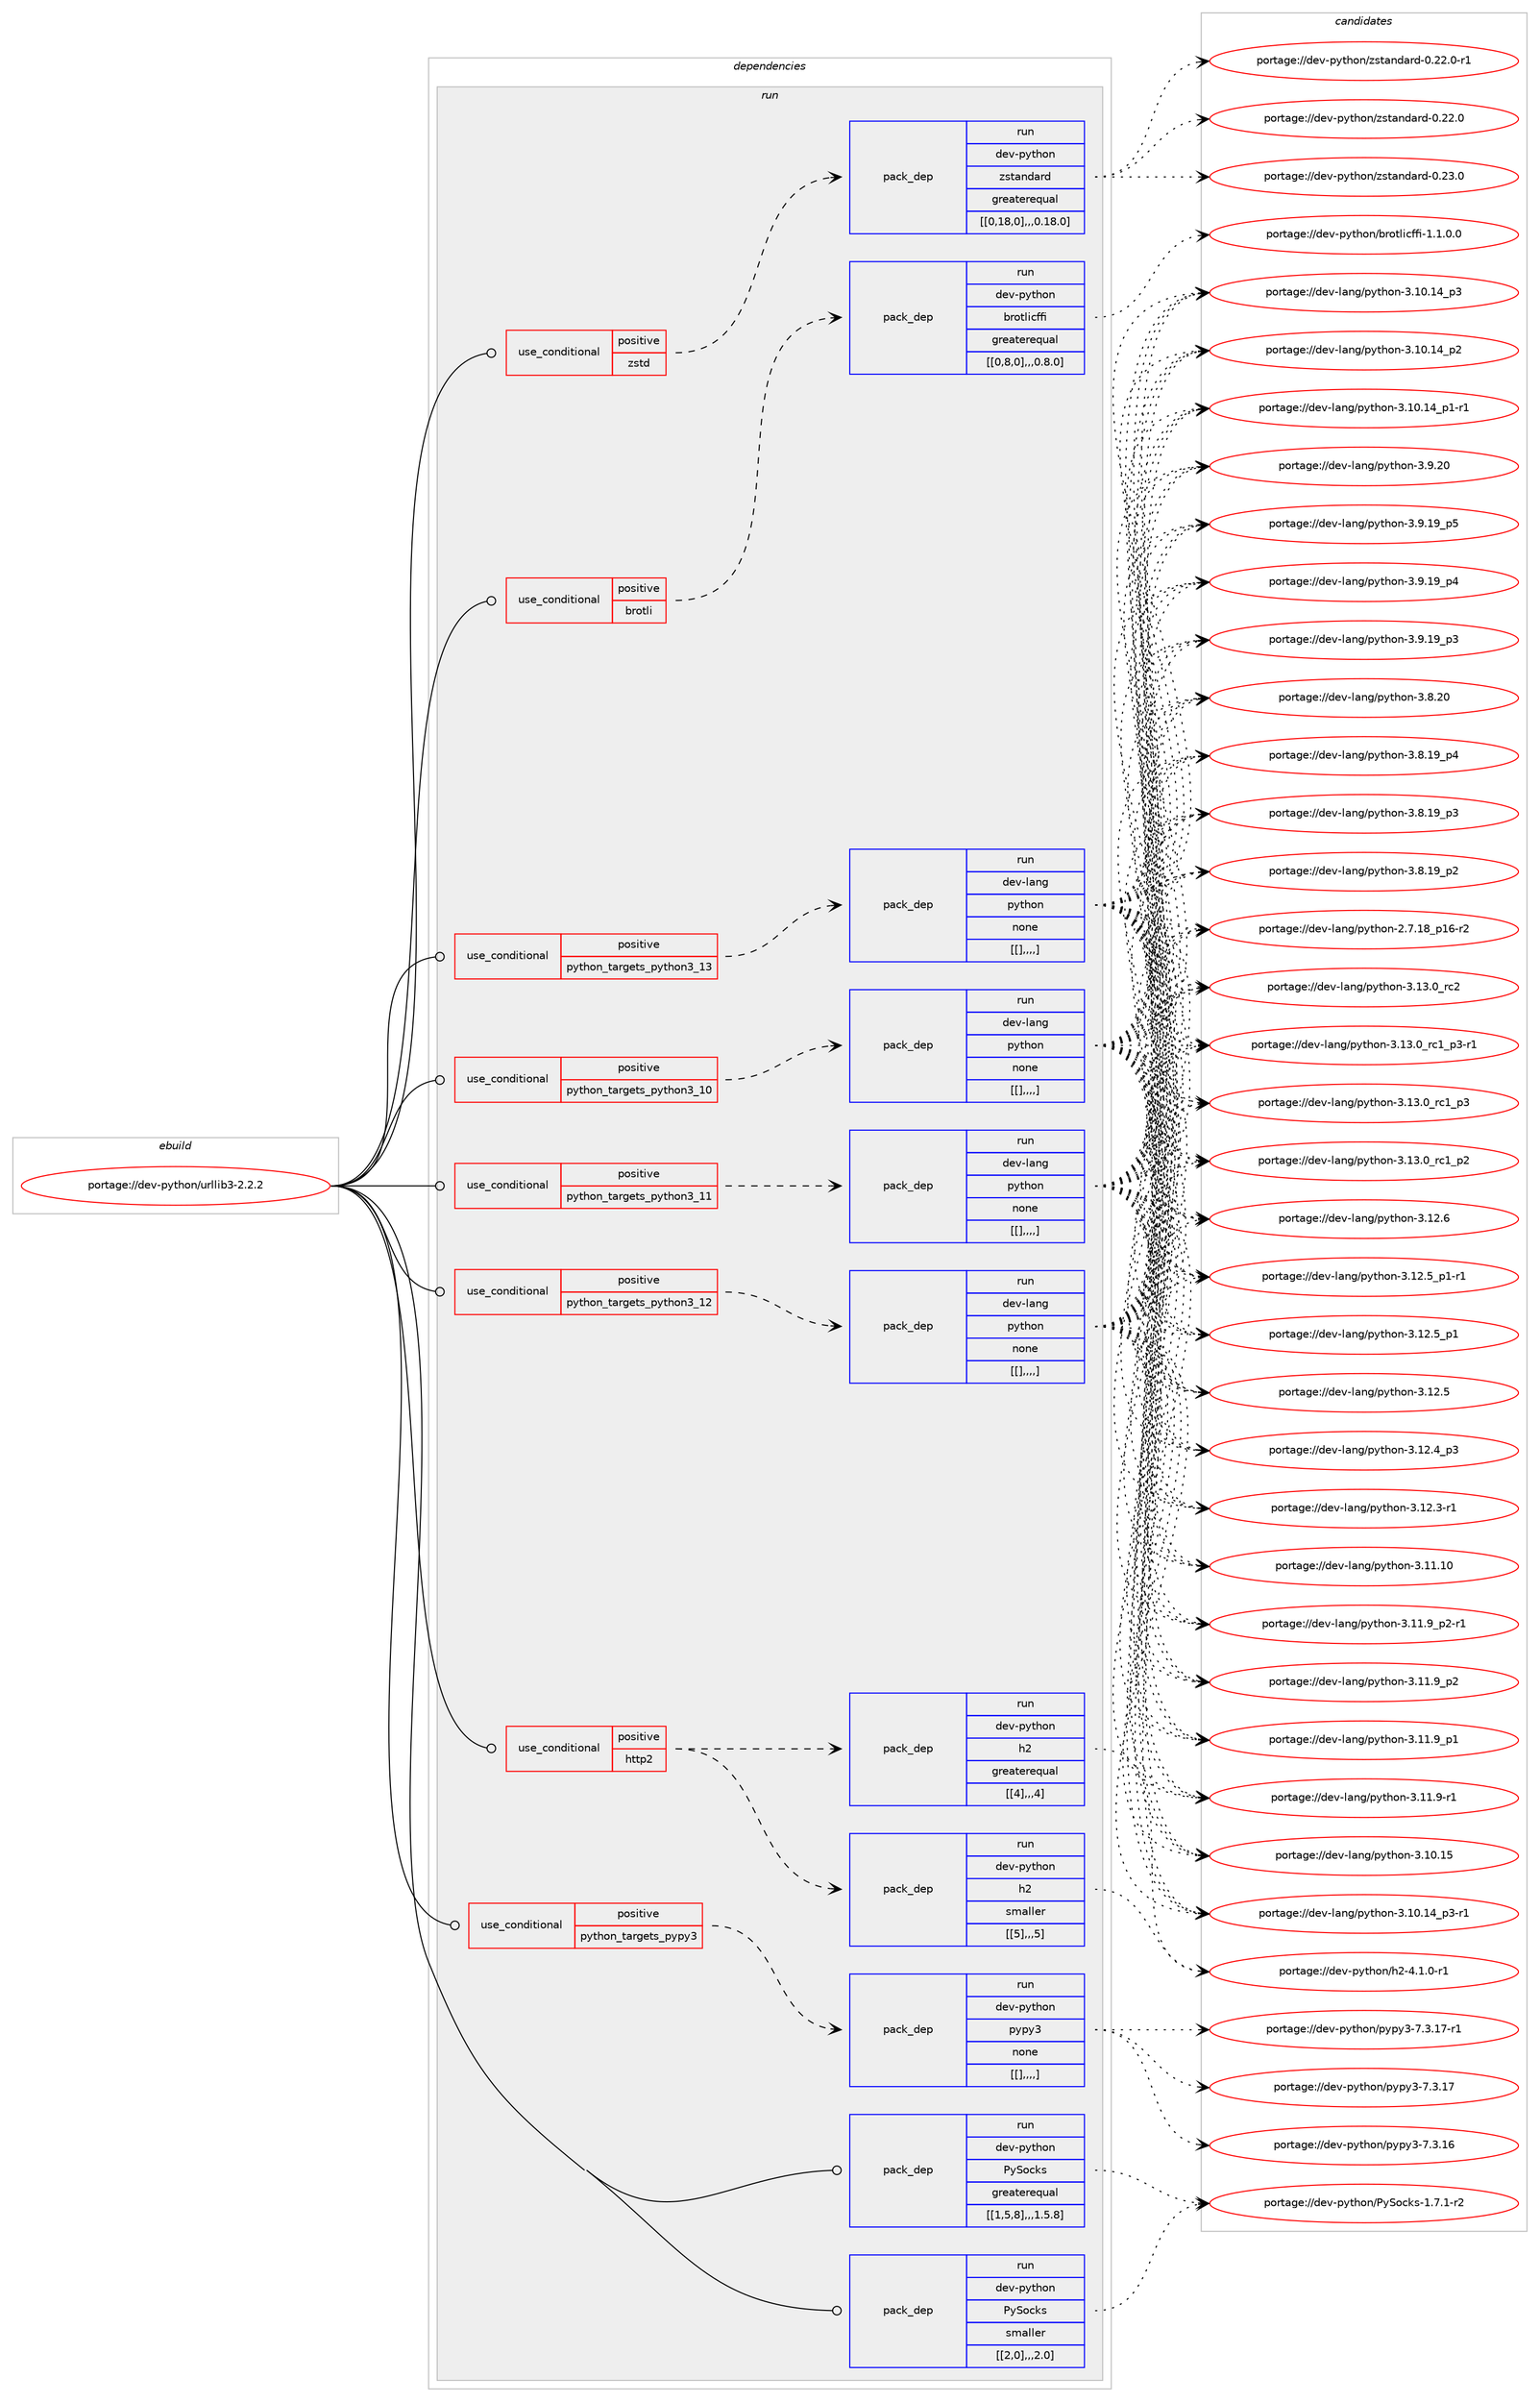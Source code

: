 digraph prolog {

# *************
# Graph options
# *************

newrank=true;
concentrate=true;
compound=true;
graph [rankdir=LR,fontname=Helvetica,fontsize=10,ranksep=1.5];#, ranksep=2.5, nodesep=0.2];
edge  [arrowhead=vee];
node  [fontname=Helvetica,fontsize=10];

# **********
# The ebuild
# **********

subgraph cluster_leftcol {
color=gray;
label=<<i>ebuild</i>>;
id [label="portage://dev-python/urllib3-2.2.2", color=red, width=4, href="../dev-python/urllib3-2.2.2.svg"];
}

# ****************
# The dependencies
# ****************

subgraph cluster_midcol {
color=gray;
label=<<i>dependencies</i>>;
subgraph cluster_compile {
fillcolor="#eeeeee";
style=filled;
label=<<i>compile</i>>;
}
subgraph cluster_compileandrun {
fillcolor="#eeeeee";
style=filled;
label=<<i>compile and run</i>>;
}
subgraph cluster_run {
fillcolor="#eeeeee";
style=filled;
label=<<i>run</i>>;
subgraph cond41994 {
dependency169059 [label=<<TABLE BORDER="0" CELLBORDER="1" CELLSPACING="0" CELLPADDING="4"><TR><TD ROWSPAN="3" CELLPADDING="10">use_conditional</TD></TR><TR><TD>positive</TD></TR><TR><TD>brotli</TD></TR></TABLE>>, shape=none, color=red];
subgraph pack125799 {
dependency169060 [label=<<TABLE BORDER="0" CELLBORDER="1" CELLSPACING="0" CELLPADDING="4" WIDTH="220"><TR><TD ROWSPAN="6" CELLPADDING="30">pack_dep</TD></TR><TR><TD WIDTH="110">run</TD></TR><TR><TD>dev-python</TD></TR><TR><TD>brotlicffi</TD></TR><TR><TD>greaterequal</TD></TR><TR><TD>[[0,8,0],,,0.8.0]</TD></TR></TABLE>>, shape=none, color=blue];
}
dependency169059:e -> dependency169060:w [weight=20,style="dashed",arrowhead="vee"];
}
id:e -> dependency169059:w [weight=20,style="solid",arrowhead="odot"];
subgraph cond41995 {
dependency169061 [label=<<TABLE BORDER="0" CELLBORDER="1" CELLSPACING="0" CELLPADDING="4"><TR><TD ROWSPAN="3" CELLPADDING="10">use_conditional</TD></TR><TR><TD>positive</TD></TR><TR><TD>http2</TD></TR></TABLE>>, shape=none, color=red];
subgraph pack125800 {
dependency169062 [label=<<TABLE BORDER="0" CELLBORDER="1" CELLSPACING="0" CELLPADDING="4" WIDTH="220"><TR><TD ROWSPAN="6" CELLPADDING="30">pack_dep</TD></TR><TR><TD WIDTH="110">run</TD></TR><TR><TD>dev-python</TD></TR><TR><TD>h2</TD></TR><TR><TD>smaller</TD></TR><TR><TD>[[5],,,5]</TD></TR></TABLE>>, shape=none, color=blue];
}
dependency169061:e -> dependency169062:w [weight=20,style="dashed",arrowhead="vee"];
subgraph pack125801 {
dependency169063 [label=<<TABLE BORDER="0" CELLBORDER="1" CELLSPACING="0" CELLPADDING="4" WIDTH="220"><TR><TD ROWSPAN="6" CELLPADDING="30">pack_dep</TD></TR><TR><TD WIDTH="110">run</TD></TR><TR><TD>dev-python</TD></TR><TR><TD>h2</TD></TR><TR><TD>greaterequal</TD></TR><TR><TD>[[4],,,4]</TD></TR></TABLE>>, shape=none, color=blue];
}
dependency169061:e -> dependency169063:w [weight=20,style="dashed",arrowhead="vee"];
}
id:e -> dependency169061:w [weight=20,style="solid",arrowhead="odot"];
subgraph cond41996 {
dependency169064 [label=<<TABLE BORDER="0" CELLBORDER="1" CELLSPACING="0" CELLPADDING="4"><TR><TD ROWSPAN="3" CELLPADDING="10">use_conditional</TD></TR><TR><TD>positive</TD></TR><TR><TD>python_targets_pypy3</TD></TR></TABLE>>, shape=none, color=red];
subgraph pack125802 {
dependency169065 [label=<<TABLE BORDER="0" CELLBORDER="1" CELLSPACING="0" CELLPADDING="4" WIDTH="220"><TR><TD ROWSPAN="6" CELLPADDING="30">pack_dep</TD></TR><TR><TD WIDTH="110">run</TD></TR><TR><TD>dev-python</TD></TR><TR><TD>pypy3</TD></TR><TR><TD>none</TD></TR><TR><TD>[[],,,,]</TD></TR></TABLE>>, shape=none, color=blue];
}
dependency169064:e -> dependency169065:w [weight=20,style="dashed",arrowhead="vee"];
}
id:e -> dependency169064:w [weight=20,style="solid",arrowhead="odot"];
subgraph cond41997 {
dependency169066 [label=<<TABLE BORDER="0" CELLBORDER="1" CELLSPACING="0" CELLPADDING="4"><TR><TD ROWSPAN="3" CELLPADDING="10">use_conditional</TD></TR><TR><TD>positive</TD></TR><TR><TD>python_targets_python3_10</TD></TR></TABLE>>, shape=none, color=red];
subgraph pack125803 {
dependency169067 [label=<<TABLE BORDER="0" CELLBORDER="1" CELLSPACING="0" CELLPADDING="4" WIDTH="220"><TR><TD ROWSPAN="6" CELLPADDING="30">pack_dep</TD></TR><TR><TD WIDTH="110">run</TD></TR><TR><TD>dev-lang</TD></TR><TR><TD>python</TD></TR><TR><TD>none</TD></TR><TR><TD>[[],,,,]</TD></TR></TABLE>>, shape=none, color=blue];
}
dependency169066:e -> dependency169067:w [weight=20,style="dashed",arrowhead="vee"];
}
id:e -> dependency169066:w [weight=20,style="solid",arrowhead="odot"];
subgraph cond41998 {
dependency169068 [label=<<TABLE BORDER="0" CELLBORDER="1" CELLSPACING="0" CELLPADDING="4"><TR><TD ROWSPAN="3" CELLPADDING="10">use_conditional</TD></TR><TR><TD>positive</TD></TR><TR><TD>python_targets_python3_11</TD></TR></TABLE>>, shape=none, color=red];
subgraph pack125804 {
dependency169069 [label=<<TABLE BORDER="0" CELLBORDER="1" CELLSPACING="0" CELLPADDING="4" WIDTH="220"><TR><TD ROWSPAN="6" CELLPADDING="30">pack_dep</TD></TR><TR><TD WIDTH="110">run</TD></TR><TR><TD>dev-lang</TD></TR><TR><TD>python</TD></TR><TR><TD>none</TD></TR><TR><TD>[[],,,,]</TD></TR></TABLE>>, shape=none, color=blue];
}
dependency169068:e -> dependency169069:w [weight=20,style="dashed",arrowhead="vee"];
}
id:e -> dependency169068:w [weight=20,style="solid",arrowhead="odot"];
subgraph cond41999 {
dependency169070 [label=<<TABLE BORDER="0" CELLBORDER="1" CELLSPACING="0" CELLPADDING="4"><TR><TD ROWSPAN="3" CELLPADDING="10">use_conditional</TD></TR><TR><TD>positive</TD></TR><TR><TD>python_targets_python3_12</TD></TR></TABLE>>, shape=none, color=red];
subgraph pack125805 {
dependency169071 [label=<<TABLE BORDER="0" CELLBORDER="1" CELLSPACING="0" CELLPADDING="4" WIDTH="220"><TR><TD ROWSPAN="6" CELLPADDING="30">pack_dep</TD></TR><TR><TD WIDTH="110">run</TD></TR><TR><TD>dev-lang</TD></TR><TR><TD>python</TD></TR><TR><TD>none</TD></TR><TR><TD>[[],,,,]</TD></TR></TABLE>>, shape=none, color=blue];
}
dependency169070:e -> dependency169071:w [weight=20,style="dashed",arrowhead="vee"];
}
id:e -> dependency169070:w [weight=20,style="solid",arrowhead="odot"];
subgraph cond42000 {
dependency169072 [label=<<TABLE BORDER="0" CELLBORDER="1" CELLSPACING="0" CELLPADDING="4"><TR><TD ROWSPAN="3" CELLPADDING="10">use_conditional</TD></TR><TR><TD>positive</TD></TR><TR><TD>python_targets_python3_13</TD></TR></TABLE>>, shape=none, color=red];
subgraph pack125806 {
dependency169073 [label=<<TABLE BORDER="0" CELLBORDER="1" CELLSPACING="0" CELLPADDING="4" WIDTH="220"><TR><TD ROWSPAN="6" CELLPADDING="30">pack_dep</TD></TR><TR><TD WIDTH="110">run</TD></TR><TR><TD>dev-lang</TD></TR><TR><TD>python</TD></TR><TR><TD>none</TD></TR><TR><TD>[[],,,,]</TD></TR></TABLE>>, shape=none, color=blue];
}
dependency169072:e -> dependency169073:w [weight=20,style="dashed",arrowhead="vee"];
}
id:e -> dependency169072:w [weight=20,style="solid",arrowhead="odot"];
subgraph cond42001 {
dependency169074 [label=<<TABLE BORDER="0" CELLBORDER="1" CELLSPACING="0" CELLPADDING="4"><TR><TD ROWSPAN="3" CELLPADDING="10">use_conditional</TD></TR><TR><TD>positive</TD></TR><TR><TD>zstd</TD></TR></TABLE>>, shape=none, color=red];
subgraph pack125807 {
dependency169075 [label=<<TABLE BORDER="0" CELLBORDER="1" CELLSPACING="0" CELLPADDING="4" WIDTH="220"><TR><TD ROWSPAN="6" CELLPADDING="30">pack_dep</TD></TR><TR><TD WIDTH="110">run</TD></TR><TR><TD>dev-python</TD></TR><TR><TD>zstandard</TD></TR><TR><TD>greaterequal</TD></TR><TR><TD>[[0,18,0],,,0.18.0]</TD></TR></TABLE>>, shape=none, color=blue];
}
dependency169074:e -> dependency169075:w [weight=20,style="dashed",arrowhead="vee"];
}
id:e -> dependency169074:w [weight=20,style="solid",arrowhead="odot"];
subgraph pack125808 {
dependency169076 [label=<<TABLE BORDER="0" CELLBORDER="1" CELLSPACING="0" CELLPADDING="4" WIDTH="220"><TR><TD ROWSPAN="6" CELLPADDING="30">pack_dep</TD></TR><TR><TD WIDTH="110">run</TD></TR><TR><TD>dev-python</TD></TR><TR><TD>PySocks</TD></TR><TR><TD>greaterequal</TD></TR><TR><TD>[[1,5,8],,,1.5.8]</TD></TR></TABLE>>, shape=none, color=blue];
}
id:e -> dependency169076:w [weight=20,style="solid",arrowhead="odot"];
subgraph pack125809 {
dependency169077 [label=<<TABLE BORDER="0" CELLBORDER="1" CELLSPACING="0" CELLPADDING="4" WIDTH="220"><TR><TD ROWSPAN="6" CELLPADDING="30">pack_dep</TD></TR><TR><TD WIDTH="110">run</TD></TR><TR><TD>dev-python</TD></TR><TR><TD>PySocks</TD></TR><TR><TD>smaller</TD></TR><TR><TD>[[2,0],,,2.0]</TD></TR></TABLE>>, shape=none, color=blue];
}
id:e -> dependency169077:w [weight=20,style="solid",arrowhead="odot"];
}
}

# **************
# The candidates
# **************

subgraph cluster_choices {
rank=same;
color=gray;
label=<<i>candidates</i>>;

subgraph choice125799 {
color=black;
nodesep=1;
choice100101118451121211161041111104798114111116108105991021021054549464946484648 [label="portage://dev-python/brotlicffi-1.1.0.0", color=red, width=4,href="../dev-python/brotlicffi-1.1.0.0.svg"];
dependency169060:e -> choice100101118451121211161041111104798114111116108105991021021054549464946484648:w [style=dotted,weight="100"];
}
subgraph choice125800 {
color=black;
nodesep=1;
choice1001011184511212111610411111047104504552464946484511449 [label="portage://dev-python/h2-4.1.0-r1", color=red, width=4,href="../dev-python/h2-4.1.0-r1.svg"];
dependency169062:e -> choice1001011184511212111610411111047104504552464946484511449:w [style=dotted,weight="100"];
}
subgraph choice125801 {
color=black;
nodesep=1;
choice1001011184511212111610411111047104504552464946484511449 [label="portage://dev-python/h2-4.1.0-r1", color=red, width=4,href="../dev-python/h2-4.1.0-r1.svg"];
dependency169063:e -> choice1001011184511212111610411111047104504552464946484511449:w [style=dotted,weight="100"];
}
subgraph choice125802 {
color=black;
nodesep=1;
choice100101118451121211161041111104711212111212151455546514649554511449 [label="portage://dev-python/pypy3-7.3.17-r1", color=red, width=4,href="../dev-python/pypy3-7.3.17-r1.svg"];
choice10010111845112121116104111110471121211121215145554651464955 [label="portage://dev-python/pypy3-7.3.17", color=red, width=4,href="../dev-python/pypy3-7.3.17.svg"];
choice10010111845112121116104111110471121211121215145554651464954 [label="portage://dev-python/pypy3-7.3.16", color=red, width=4,href="../dev-python/pypy3-7.3.16.svg"];
dependency169065:e -> choice100101118451121211161041111104711212111212151455546514649554511449:w [style=dotted,weight="100"];
dependency169065:e -> choice10010111845112121116104111110471121211121215145554651464955:w [style=dotted,weight="100"];
dependency169065:e -> choice10010111845112121116104111110471121211121215145554651464954:w [style=dotted,weight="100"];
}
subgraph choice125803 {
color=black;
nodesep=1;
choice10010111845108971101034711212111610411111045514649514648951149950 [label="portage://dev-lang/python-3.13.0_rc2", color=red, width=4,href="../dev-lang/python-3.13.0_rc2.svg"];
choice1001011184510897110103471121211161041111104551464951464895114994995112514511449 [label="portage://dev-lang/python-3.13.0_rc1_p3-r1", color=red, width=4,href="../dev-lang/python-3.13.0_rc1_p3-r1.svg"];
choice100101118451089711010347112121116104111110455146495146489511499499511251 [label="portage://dev-lang/python-3.13.0_rc1_p3", color=red, width=4,href="../dev-lang/python-3.13.0_rc1_p3.svg"];
choice100101118451089711010347112121116104111110455146495146489511499499511250 [label="portage://dev-lang/python-3.13.0_rc1_p2", color=red, width=4,href="../dev-lang/python-3.13.0_rc1_p2.svg"];
choice10010111845108971101034711212111610411111045514649504654 [label="portage://dev-lang/python-3.12.6", color=red, width=4,href="../dev-lang/python-3.12.6.svg"];
choice1001011184510897110103471121211161041111104551464950465395112494511449 [label="portage://dev-lang/python-3.12.5_p1-r1", color=red, width=4,href="../dev-lang/python-3.12.5_p1-r1.svg"];
choice100101118451089711010347112121116104111110455146495046539511249 [label="portage://dev-lang/python-3.12.5_p1", color=red, width=4,href="../dev-lang/python-3.12.5_p1.svg"];
choice10010111845108971101034711212111610411111045514649504653 [label="portage://dev-lang/python-3.12.5", color=red, width=4,href="../dev-lang/python-3.12.5.svg"];
choice100101118451089711010347112121116104111110455146495046529511251 [label="portage://dev-lang/python-3.12.4_p3", color=red, width=4,href="../dev-lang/python-3.12.4_p3.svg"];
choice100101118451089711010347112121116104111110455146495046514511449 [label="portage://dev-lang/python-3.12.3-r1", color=red, width=4,href="../dev-lang/python-3.12.3-r1.svg"];
choice1001011184510897110103471121211161041111104551464949464948 [label="portage://dev-lang/python-3.11.10", color=red, width=4,href="../dev-lang/python-3.11.10.svg"];
choice1001011184510897110103471121211161041111104551464949465795112504511449 [label="portage://dev-lang/python-3.11.9_p2-r1", color=red, width=4,href="../dev-lang/python-3.11.9_p2-r1.svg"];
choice100101118451089711010347112121116104111110455146494946579511250 [label="portage://dev-lang/python-3.11.9_p2", color=red, width=4,href="../dev-lang/python-3.11.9_p2.svg"];
choice100101118451089711010347112121116104111110455146494946579511249 [label="portage://dev-lang/python-3.11.9_p1", color=red, width=4,href="../dev-lang/python-3.11.9_p1.svg"];
choice100101118451089711010347112121116104111110455146494946574511449 [label="portage://dev-lang/python-3.11.9-r1", color=red, width=4,href="../dev-lang/python-3.11.9-r1.svg"];
choice1001011184510897110103471121211161041111104551464948464953 [label="portage://dev-lang/python-3.10.15", color=red, width=4,href="../dev-lang/python-3.10.15.svg"];
choice100101118451089711010347112121116104111110455146494846495295112514511449 [label="portage://dev-lang/python-3.10.14_p3-r1", color=red, width=4,href="../dev-lang/python-3.10.14_p3-r1.svg"];
choice10010111845108971101034711212111610411111045514649484649529511251 [label="portage://dev-lang/python-3.10.14_p3", color=red, width=4,href="../dev-lang/python-3.10.14_p3.svg"];
choice10010111845108971101034711212111610411111045514649484649529511250 [label="portage://dev-lang/python-3.10.14_p2", color=red, width=4,href="../dev-lang/python-3.10.14_p2.svg"];
choice100101118451089711010347112121116104111110455146494846495295112494511449 [label="portage://dev-lang/python-3.10.14_p1-r1", color=red, width=4,href="../dev-lang/python-3.10.14_p1-r1.svg"];
choice10010111845108971101034711212111610411111045514657465048 [label="portage://dev-lang/python-3.9.20", color=red, width=4,href="../dev-lang/python-3.9.20.svg"];
choice100101118451089711010347112121116104111110455146574649579511253 [label="portage://dev-lang/python-3.9.19_p5", color=red, width=4,href="../dev-lang/python-3.9.19_p5.svg"];
choice100101118451089711010347112121116104111110455146574649579511252 [label="portage://dev-lang/python-3.9.19_p4", color=red, width=4,href="../dev-lang/python-3.9.19_p4.svg"];
choice100101118451089711010347112121116104111110455146574649579511251 [label="portage://dev-lang/python-3.9.19_p3", color=red, width=4,href="../dev-lang/python-3.9.19_p3.svg"];
choice10010111845108971101034711212111610411111045514656465048 [label="portage://dev-lang/python-3.8.20", color=red, width=4,href="../dev-lang/python-3.8.20.svg"];
choice100101118451089711010347112121116104111110455146564649579511252 [label="portage://dev-lang/python-3.8.19_p4", color=red, width=4,href="../dev-lang/python-3.8.19_p4.svg"];
choice100101118451089711010347112121116104111110455146564649579511251 [label="portage://dev-lang/python-3.8.19_p3", color=red, width=4,href="../dev-lang/python-3.8.19_p3.svg"];
choice100101118451089711010347112121116104111110455146564649579511250 [label="portage://dev-lang/python-3.8.19_p2", color=red, width=4,href="../dev-lang/python-3.8.19_p2.svg"];
choice100101118451089711010347112121116104111110455046554649569511249544511450 [label="portage://dev-lang/python-2.7.18_p16-r2", color=red, width=4,href="../dev-lang/python-2.7.18_p16-r2.svg"];
dependency169067:e -> choice10010111845108971101034711212111610411111045514649514648951149950:w [style=dotted,weight="100"];
dependency169067:e -> choice1001011184510897110103471121211161041111104551464951464895114994995112514511449:w [style=dotted,weight="100"];
dependency169067:e -> choice100101118451089711010347112121116104111110455146495146489511499499511251:w [style=dotted,weight="100"];
dependency169067:e -> choice100101118451089711010347112121116104111110455146495146489511499499511250:w [style=dotted,weight="100"];
dependency169067:e -> choice10010111845108971101034711212111610411111045514649504654:w [style=dotted,weight="100"];
dependency169067:e -> choice1001011184510897110103471121211161041111104551464950465395112494511449:w [style=dotted,weight="100"];
dependency169067:e -> choice100101118451089711010347112121116104111110455146495046539511249:w [style=dotted,weight="100"];
dependency169067:e -> choice10010111845108971101034711212111610411111045514649504653:w [style=dotted,weight="100"];
dependency169067:e -> choice100101118451089711010347112121116104111110455146495046529511251:w [style=dotted,weight="100"];
dependency169067:e -> choice100101118451089711010347112121116104111110455146495046514511449:w [style=dotted,weight="100"];
dependency169067:e -> choice1001011184510897110103471121211161041111104551464949464948:w [style=dotted,weight="100"];
dependency169067:e -> choice1001011184510897110103471121211161041111104551464949465795112504511449:w [style=dotted,weight="100"];
dependency169067:e -> choice100101118451089711010347112121116104111110455146494946579511250:w [style=dotted,weight="100"];
dependency169067:e -> choice100101118451089711010347112121116104111110455146494946579511249:w [style=dotted,weight="100"];
dependency169067:e -> choice100101118451089711010347112121116104111110455146494946574511449:w [style=dotted,weight="100"];
dependency169067:e -> choice1001011184510897110103471121211161041111104551464948464953:w [style=dotted,weight="100"];
dependency169067:e -> choice100101118451089711010347112121116104111110455146494846495295112514511449:w [style=dotted,weight="100"];
dependency169067:e -> choice10010111845108971101034711212111610411111045514649484649529511251:w [style=dotted,weight="100"];
dependency169067:e -> choice10010111845108971101034711212111610411111045514649484649529511250:w [style=dotted,weight="100"];
dependency169067:e -> choice100101118451089711010347112121116104111110455146494846495295112494511449:w [style=dotted,weight="100"];
dependency169067:e -> choice10010111845108971101034711212111610411111045514657465048:w [style=dotted,weight="100"];
dependency169067:e -> choice100101118451089711010347112121116104111110455146574649579511253:w [style=dotted,weight="100"];
dependency169067:e -> choice100101118451089711010347112121116104111110455146574649579511252:w [style=dotted,weight="100"];
dependency169067:e -> choice100101118451089711010347112121116104111110455146574649579511251:w [style=dotted,weight="100"];
dependency169067:e -> choice10010111845108971101034711212111610411111045514656465048:w [style=dotted,weight="100"];
dependency169067:e -> choice100101118451089711010347112121116104111110455146564649579511252:w [style=dotted,weight="100"];
dependency169067:e -> choice100101118451089711010347112121116104111110455146564649579511251:w [style=dotted,weight="100"];
dependency169067:e -> choice100101118451089711010347112121116104111110455146564649579511250:w [style=dotted,weight="100"];
dependency169067:e -> choice100101118451089711010347112121116104111110455046554649569511249544511450:w [style=dotted,weight="100"];
}
subgraph choice125804 {
color=black;
nodesep=1;
choice10010111845108971101034711212111610411111045514649514648951149950 [label="portage://dev-lang/python-3.13.0_rc2", color=red, width=4,href="../dev-lang/python-3.13.0_rc2.svg"];
choice1001011184510897110103471121211161041111104551464951464895114994995112514511449 [label="portage://dev-lang/python-3.13.0_rc1_p3-r1", color=red, width=4,href="../dev-lang/python-3.13.0_rc1_p3-r1.svg"];
choice100101118451089711010347112121116104111110455146495146489511499499511251 [label="portage://dev-lang/python-3.13.0_rc1_p3", color=red, width=4,href="../dev-lang/python-3.13.0_rc1_p3.svg"];
choice100101118451089711010347112121116104111110455146495146489511499499511250 [label="portage://dev-lang/python-3.13.0_rc1_p2", color=red, width=4,href="../dev-lang/python-3.13.0_rc1_p2.svg"];
choice10010111845108971101034711212111610411111045514649504654 [label="portage://dev-lang/python-3.12.6", color=red, width=4,href="../dev-lang/python-3.12.6.svg"];
choice1001011184510897110103471121211161041111104551464950465395112494511449 [label="portage://dev-lang/python-3.12.5_p1-r1", color=red, width=4,href="../dev-lang/python-3.12.5_p1-r1.svg"];
choice100101118451089711010347112121116104111110455146495046539511249 [label="portage://dev-lang/python-3.12.5_p1", color=red, width=4,href="../dev-lang/python-3.12.5_p1.svg"];
choice10010111845108971101034711212111610411111045514649504653 [label="portage://dev-lang/python-3.12.5", color=red, width=4,href="../dev-lang/python-3.12.5.svg"];
choice100101118451089711010347112121116104111110455146495046529511251 [label="portage://dev-lang/python-3.12.4_p3", color=red, width=4,href="../dev-lang/python-3.12.4_p3.svg"];
choice100101118451089711010347112121116104111110455146495046514511449 [label="portage://dev-lang/python-3.12.3-r1", color=red, width=4,href="../dev-lang/python-3.12.3-r1.svg"];
choice1001011184510897110103471121211161041111104551464949464948 [label="portage://dev-lang/python-3.11.10", color=red, width=4,href="../dev-lang/python-3.11.10.svg"];
choice1001011184510897110103471121211161041111104551464949465795112504511449 [label="portage://dev-lang/python-3.11.9_p2-r1", color=red, width=4,href="../dev-lang/python-3.11.9_p2-r1.svg"];
choice100101118451089711010347112121116104111110455146494946579511250 [label="portage://dev-lang/python-3.11.9_p2", color=red, width=4,href="../dev-lang/python-3.11.9_p2.svg"];
choice100101118451089711010347112121116104111110455146494946579511249 [label="portage://dev-lang/python-3.11.9_p1", color=red, width=4,href="../dev-lang/python-3.11.9_p1.svg"];
choice100101118451089711010347112121116104111110455146494946574511449 [label="portage://dev-lang/python-3.11.9-r1", color=red, width=4,href="../dev-lang/python-3.11.9-r1.svg"];
choice1001011184510897110103471121211161041111104551464948464953 [label="portage://dev-lang/python-3.10.15", color=red, width=4,href="../dev-lang/python-3.10.15.svg"];
choice100101118451089711010347112121116104111110455146494846495295112514511449 [label="portage://dev-lang/python-3.10.14_p3-r1", color=red, width=4,href="../dev-lang/python-3.10.14_p3-r1.svg"];
choice10010111845108971101034711212111610411111045514649484649529511251 [label="portage://dev-lang/python-3.10.14_p3", color=red, width=4,href="../dev-lang/python-3.10.14_p3.svg"];
choice10010111845108971101034711212111610411111045514649484649529511250 [label="portage://dev-lang/python-3.10.14_p2", color=red, width=4,href="../dev-lang/python-3.10.14_p2.svg"];
choice100101118451089711010347112121116104111110455146494846495295112494511449 [label="portage://dev-lang/python-3.10.14_p1-r1", color=red, width=4,href="../dev-lang/python-3.10.14_p1-r1.svg"];
choice10010111845108971101034711212111610411111045514657465048 [label="portage://dev-lang/python-3.9.20", color=red, width=4,href="../dev-lang/python-3.9.20.svg"];
choice100101118451089711010347112121116104111110455146574649579511253 [label="portage://dev-lang/python-3.9.19_p5", color=red, width=4,href="../dev-lang/python-3.9.19_p5.svg"];
choice100101118451089711010347112121116104111110455146574649579511252 [label="portage://dev-lang/python-3.9.19_p4", color=red, width=4,href="../dev-lang/python-3.9.19_p4.svg"];
choice100101118451089711010347112121116104111110455146574649579511251 [label="portage://dev-lang/python-3.9.19_p3", color=red, width=4,href="../dev-lang/python-3.9.19_p3.svg"];
choice10010111845108971101034711212111610411111045514656465048 [label="portage://dev-lang/python-3.8.20", color=red, width=4,href="../dev-lang/python-3.8.20.svg"];
choice100101118451089711010347112121116104111110455146564649579511252 [label="portage://dev-lang/python-3.8.19_p4", color=red, width=4,href="../dev-lang/python-3.8.19_p4.svg"];
choice100101118451089711010347112121116104111110455146564649579511251 [label="portage://dev-lang/python-3.8.19_p3", color=red, width=4,href="../dev-lang/python-3.8.19_p3.svg"];
choice100101118451089711010347112121116104111110455146564649579511250 [label="portage://dev-lang/python-3.8.19_p2", color=red, width=4,href="../dev-lang/python-3.8.19_p2.svg"];
choice100101118451089711010347112121116104111110455046554649569511249544511450 [label="portage://dev-lang/python-2.7.18_p16-r2", color=red, width=4,href="../dev-lang/python-2.7.18_p16-r2.svg"];
dependency169069:e -> choice10010111845108971101034711212111610411111045514649514648951149950:w [style=dotted,weight="100"];
dependency169069:e -> choice1001011184510897110103471121211161041111104551464951464895114994995112514511449:w [style=dotted,weight="100"];
dependency169069:e -> choice100101118451089711010347112121116104111110455146495146489511499499511251:w [style=dotted,weight="100"];
dependency169069:e -> choice100101118451089711010347112121116104111110455146495146489511499499511250:w [style=dotted,weight="100"];
dependency169069:e -> choice10010111845108971101034711212111610411111045514649504654:w [style=dotted,weight="100"];
dependency169069:e -> choice1001011184510897110103471121211161041111104551464950465395112494511449:w [style=dotted,weight="100"];
dependency169069:e -> choice100101118451089711010347112121116104111110455146495046539511249:w [style=dotted,weight="100"];
dependency169069:e -> choice10010111845108971101034711212111610411111045514649504653:w [style=dotted,weight="100"];
dependency169069:e -> choice100101118451089711010347112121116104111110455146495046529511251:w [style=dotted,weight="100"];
dependency169069:e -> choice100101118451089711010347112121116104111110455146495046514511449:w [style=dotted,weight="100"];
dependency169069:e -> choice1001011184510897110103471121211161041111104551464949464948:w [style=dotted,weight="100"];
dependency169069:e -> choice1001011184510897110103471121211161041111104551464949465795112504511449:w [style=dotted,weight="100"];
dependency169069:e -> choice100101118451089711010347112121116104111110455146494946579511250:w [style=dotted,weight="100"];
dependency169069:e -> choice100101118451089711010347112121116104111110455146494946579511249:w [style=dotted,weight="100"];
dependency169069:e -> choice100101118451089711010347112121116104111110455146494946574511449:w [style=dotted,weight="100"];
dependency169069:e -> choice1001011184510897110103471121211161041111104551464948464953:w [style=dotted,weight="100"];
dependency169069:e -> choice100101118451089711010347112121116104111110455146494846495295112514511449:w [style=dotted,weight="100"];
dependency169069:e -> choice10010111845108971101034711212111610411111045514649484649529511251:w [style=dotted,weight="100"];
dependency169069:e -> choice10010111845108971101034711212111610411111045514649484649529511250:w [style=dotted,weight="100"];
dependency169069:e -> choice100101118451089711010347112121116104111110455146494846495295112494511449:w [style=dotted,weight="100"];
dependency169069:e -> choice10010111845108971101034711212111610411111045514657465048:w [style=dotted,weight="100"];
dependency169069:e -> choice100101118451089711010347112121116104111110455146574649579511253:w [style=dotted,weight="100"];
dependency169069:e -> choice100101118451089711010347112121116104111110455146574649579511252:w [style=dotted,weight="100"];
dependency169069:e -> choice100101118451089711010347112121116104111110455146574649579511251:w [style=dotted,weight="100"];
dependency169069:e -> choice10010111845108971101034711212111610411111045514656465048:w [style=dotted,weight="100"];
dependency169069:e -> choice100101118451089711010347112121116104111110455146564649579511252:w [style=dotted,weight="100"];
dependency169069:e -> choice100101118451089711010347112121116104111110455146564649579511251:w [style=dotted,weight="100"];
dependency169069:e -> choice100101118451089711010347112121116104111110455146564649579511250:w [style=dotted,weight="100"];
dependency169069:e -> choice100101118451089711010347112121116104111110455046554649569511249544511450:w [style=dotted,weight="100"];
}
subgraph choice125805 {
color=black;
nodesep=1;
choice10010111845108971101034711212111610411111045514649514648951149950 [label="portage://dev-lang/python-3.13.0_rc2", color=red, width=4,href="../dev-lang/python-3.13.0_rc2.svg"];
choice1001011184510897110103471121211161041111104551464951464895114994995112514511449 [label="portage://dev-lang/python-3.13.0_rc1_p3-r1", color=red, width=4,href="../dev-lang/python-3.13.0_rc1_p3-r1.svg"];
choice100101118451089711010347112121116104111110455146495146489511499499511251 [label="portage://dev-lang/python-3.13.0_rc1_p3", color=red, width=4,href="../dev-lang/python-3.13.0_rc1_p3.svg"];
choice100101118451089711010347112121116104111110455146495146489511499499511250 [label="portage://dev-lang/python-3.13.0_rc1_p2", color=red, width=4,href="../dev-lang/python-3.13.0_rc1_p2.svg"];
choice10010111845108971101034711212111610411111045514649504654 [label="portage://dev-lang/python-3.12.6", color=red, width=4,href="../dev-lang/python-3.12.6.svg"];
choice1001011184510897110103471121211161041111104551464950465395112494511449 [label="portage://dev-lang/python-3.12.5_p1-r1", color=red, width=4,href="../dev-lang/python-3.12.5_p1-r1.svg"];
choice100101118451089711010347112121116104111110455146495046539511249 [label="portage://dev-lang/python-3.12.5_p1", color=red, width=4,href="../dev-lang/python-3.12.5_p1.svg"];
choice10010111845108971101034711212111610411111045514649504653 [label="portage://dev-lang/python-3.12.5", color=red, width=4,href="../dev-lang/python-3.12.5.svg"];
choice100101118451089711010347112121116104111110455146495046529511251 [label="portage://dev-lang/python-3.12.4_p3", color=red, width=4,href="../dev-lang/python-3.12.4_p3.svg"];
choice100101118451089711010347112121116104111110455146495046514511449 [label="portage://dev-lang/python-3.12.3-r1", color=red, width=4,href="../dev-lang/python-3.12.3-r1.svg"];
choice1001011184510897110103471121211161041111104551464949464948 [label="portage://dev-lang/python-3.11.10", color=red, width=4,href="../dev-lang/python-3.11.10.svg"];
choice1001011184510897110103471121211161041111104551464949465795112504511449 [label="portage://dev-lang/python-3.11.9_p2-r1", color=red, width=4,href="../dev-lang/python-3.11.9_p2-r1.svg"];
choice100101118451089711010347112121116104111110455146494946579511250 [label="portage://dev-lang/python-3.11.9_p2", color=red, width=4,href="../dev-lang/python-3.11.9_p2.svg"];
choice100101118451089711010347112121116104111110455146494946579511249 [label="portage://dev-lang/python-3.11.9_p1", color=red, width=4,href="../dev-lang/python-3.11.9_p1.svg"];
choice100101118451089711010347112121116104111110455146494946574511449 [label="portage://dev-lang/python-3.11.9-r1", color=red, width=4,href="../dev-lang/python-3.11.9-r1.svg"];
choice1001011184510897110103471121211161041111104551464948464953 [label="portage://dev-lang/python-3.10.15", color=red, width=4,href="../dev-lang/python-3.10.15.svg"];
choice100101118451089711010347112121116104111110455146494846495295112514511449 [label="portage://dev-lang/python-3.10.14_p3-r1", color=red, width=4,href="../dev-lang/python-3.10.14_p3-r1.svg"];
choice10010111845108971101034711212111610411111045514649484649529511251 [label="portage://dev-lang/python-3.10.14_p3", color=red, width=4,href="../dev-lang/python-3.10.14_p3.svg"];
choice10010111845108971101034711212111610411111045514649484649529511250 [label="portage://dev-lang/python-3.10.14_p2", color=red, width=4,href="../dev-lang/python-3.10.14_p2.svg"];
choice100101118451089711010347112121116104111110455146494846495295112494511449 [label="portage://dev-lang/python-3.10.14_p1-r1", color=red, width=4,href="../dev-lang/python-3.10.14_p1-r1.svg"];
choice10010111845108971101034711212111610411111045514657465048 [label="portage://dev-lang/python-3.9.20", color=red, width=4,href="../dev-lang/python-3.9.20.svg"];
choice100101118451089711010347112121116104111110455146574649579511253 [label="portage://dev-lang/python-3.9.19_p5", color=red, width=4,href="../dev-lang/python-3.9.19_p5.svg"];
choice100101118451089711010347112121116104111110455146574649579511252 [label="portage://dev-lang/python-3.9.19_p4", color=red, width=4,href="../dev-lang/python-3.9.19_p4.svg"];
choice100101118451089711010347112121116104111110455146574649579511251 [label="portage://dev-lang/python-3.9.19_p3", color=red, width=4,href="../dev-lang/python-3.9.19_p3.svg"];
choice10010111845108971101034711212111610411111045514656465048 [label="portage://dev-lang/python-3.8.20", color=red, width=4,href="../dev-lang/python-3.8.20.svg"];
choice100101118451089711010347112121116104111110455146564649579511252 [label="portage://dev-lang/python-3.8.19_p4", color=red, width=4,href="../dev-lang/python-3.8.19_p4.svg"];
choice100101118451089711010347112121116104111110455146564649579511251 [label="portage://dev-lang/python-3.8.19_p3", color=red, width=4,href="../dev-lang/python-3.8.19_p3.svg"];
choice100101118451089711010347112121116104111110455146564649579511250 [label="portage://dev-lang/python-3.8.19_p2", color=red, width=4,href="../dev-lang/python-3.8.19_p2.svg"];
choice100101118451089711010347112121116104111110455046554649569511249544511450 [label="portage://dev-lang/python-2.7.18_p16-r2", color=red, width=4,href="../dev-lang/python-2.7.18_p16-r2.svg"];
dependency169071:e -> choice10010111845108971101034711212111610411111045514649514648951149950:w [style=dotted,weight="100"];
dependency169071:e -> choice1001011184510897110103471121211161041111104551464951464895114994995112514511449:w [style=dotted,weight="100"];
dependency169071:e -> choice100101118451089711010347112121116104111110455146495146489511499499511251:w [style=dotted,weight="100"];
dependency169071:e -> choice100101118451089711010347112121116104111110455146495146489511499499511250:w [style=dotted,weight="100"];
dependency169071:e -> choice10010111845108971101034711212111610411111045514649504654:w [style=dotted,weight="100"];
dependency169071:e -> choice1001011184510897110103471121211161041111104551464950465395112494511449:w [style=dotted,weight="100"];
dependency169071:e -> choice100101118451089711010347112121116104111110455146495046539511249:w [style=dotted,weight="100"];
dependency169071:e -> choice10010111845108971101034711212111610411111045514649504653:w [style=dotted,weight="100"];
dependency169071:e -> choice100101118451089711010347112121116104111110455146495046529511251:w [style=dotted,weight="100"];
dependency169071:e -> choice100101118451089711010347112121116104111110455146495046514511449:w [style=dotted,weight="100"];
dependency169071:e -> choice1001011184510897110103471121211161041111104551464949464948:w [style=dotted,weight="100"];
dependency169071:e -> choice1001011184510897110103471121211161041111104551464949465795112504511449:w [style=dotted,weight="100"];
dependency169071:e -> choice100101118451089711010347112121116104111110455146494946579511250:w [style=dotted,weight="100"];
dependency169071:e -> choice100101118451089711010347112121116104111110455146494946579511249:w [style=dotted,weight="100"];
dependency169071:e -> choice100101118451089711010347112121116104111110455146494946574511449:w [style=dotted,weight="100"];
dependency169071:e -> choice1001011184510897110103471121211161041111104551464948464953:w [style=dotted,weight="100"];
dependency169071:e -> choice100101118451089711010347112121116104111110455146494846495295112514511449:w [style=dotted,weight="100"];
dependency169071:e -> choice10010111845108971101034711212111610411111045514649484649529511251:w [style=dotted,weight="100"];
dependency169071:e -> choice10010111845108971101034711212111610411111045514649484649529511250:w [style=dotted,weight="100"];
dependency169071:e -> choice100101118451089711010347112121116104111110455146494846495295112494511449:w [style=dotted,weight="100"];
dependency169071:e -> choice10010111845108971101034711212111610411111045514657465048:w [style=dotted,weight="100"];
dependency169071:e -> choice100101118451089711010347112121116104111110455146574649579511253:w [style=dotted,weight="100"];
dependency169071:e -> choice100101118451089711010347112121116104111110455146574649579511252:w [style=dotted,weight="100"];
dependency169071:e -> choice100101118451089711010347112121116104111110455146574649579511251:w [style=dotted,weight="100"];
dependency169071:e -> choice10010111845108971101034711212111610411111045514656465048:w [style=dotted,weight="100"];
dependency169071:e -> choice100101118451089711010347112121116104111110455146564649579511252:w [style=dotted,weight="100"];
dependency169071:e -> choice100101118451089711010347112121116104111110455146564649579511251:w [style=dotted,weight="100"];
dependency169071:e -> choice100101118451089711010347112121116104111110455146564649579511250:w [style=dotted,weight="100"];
dependency169071:e -> choice100101118451089711010347112121116104111110455046554649569511249544511450:w [style=dotted,weight="100"];
}
subgraph choice125806 {
color=black;
nodesep=1;
choice10010111845108971101034711212111610411111045514649514648951149950 [label="portage://dev-lang/python-3.13.0_rc2", color=red, width=4,href="../dev-lang/python-3.13.0_rc2.svg"];
choice1001011184510897110103471121211161041111104551464951464895114994995112514511449 [label="portage://dev-lang/python-3.13.0_rc1_p3-r1", color=red, width=4,href="../dev-lang/python-3.13.0_rc1_p3-r1.svg"];
choice100101118451089711010347112121116104111110455146495146489511499499511251 [label="portage://dev-lang/python-3.13.0_rc1_p3", color=red, width=4,href="../dev-lang/python-3.13.0_rc1_p3.svg"];
choice100101118451089711010347112121116104111110455146495146489511499499511250 [label="portage://dev-lang/python-3.13.0_rc1_p2", color=red, width=4,href="../dev-lang/python-3.13.0_rc1_p2.svg"];
choice10010111845108971101034711212111610411111045514649504654 [label="portage://dev-lang/python-3.12.6", color=red, width=4,href="../dev-lang/python-3.12.6.svg"];
choice1001011184510897110103471121211161041111104551464950465395112494511449 [label="portage://dev-lang/python-3.12.5_p1-r1", color=red, width=4,href="../dev-lang/python-3.12.5_p1-r1.svg"];
choice100101118451089711010347112121116104111110455146495046539511249 [label="portage://dev-lang/python-3.12.5_p1", color=red, width=4,href="../dev-lang/python-3.12.5_p1.svg"];
choice10010111845108971101034711212111610411111045514649504653 [label="portage://dev-lang/python-3.12.5", color=red, width=4,href="../dev-lang/python-3.12.5.svg"];
choice100101118451089711010347112121116104111110455146495046529511251 [label="portage://dev-lang/python-3.12.4_p3", color=red, width=4,href="../dev-lang/python-3.12.4_p3.svg"];
choice100101118451089711010347112121116104111110455146495046514511449 [label="portage://dev-lang/python-3.12.3-r1", color=red, width=4,href="../dev-lang/python-3.12.3-r1.svg"];
choice1001011184510897110103471121211161041111104551464949464948 [label="portage://dev-lang/python-3.11.10", color=red, width=4,href="../dev-lang/python-3.11.10.svg"];
choice1001011184510897110103471121211161041111104551464949465795112504511449 [label="portage://dev-lang/python-3.11.9_p2-r1", color=red, width=4,href="../dev-lang/python-3.11.9_p2-r1.svg"];
choice100101118451089711010347112121116104111110455146494946579511250 [label="portage://dev-lang/python-3.11.9_p2", color=red, width=4,href="../dev-lang/python-3.11.9_p2.svg"];
choice100101118451089711010347112121116104111110455146494946579511249 [label="portage://dev-lang/python-3.11.9_p1", color=red, width=4,href="../dev-lang/python-3.11.9_p1.svg"];
choice100101118451089711010347112121116104111110455146494946574511449 [label="portage://dev-lang/python-3.11.9-r1", color=red, width=4,href="../dev-lang/python-3.11.9-r1.svg"];
choice1001011184510897110103471121211161041111104551464948464953 [label="portage://dev-lang/python-3.10.15", color=red, width=4,href="../dev-lang/python-3.10.15.svg"];
choice100101118451089711010347112121116104111110455146494846495295112514511449 [label="portage://dev-lang/python-3.10.14_p3-r1", color=red, width=4,href="../dev-lang/python-3.10.14_p3-r1.svg"];
choice10010111845108971101034711212111610411111045514649484649529511251 [label="portage://dev-lang/python-3.10.14_p3", color=red, width=4,href="../dev-lang/python-3.10.14_p3.svg"];
choice10010111845108971101034711212111610411111045514649484649529511250 [label="portage://dev-lang/python-3.10.14_p2", color=red, width=4,href="../dev-lang/python-3.10.14_p2.svg"];
choice100101118451089711010347112121116104111110455146494846495295112494511449 [label="portage://dev-lang/python-3.10.14_p1-r1", color=red, width=4,href="../dev-lang/python-3.10.14_p1-r1.svg"];
choice10010111845108971101034711212111610411111045514657465048 [label="portage://dev-lang/python-3.9.20", color=red, width=4,href="../dev-lang/python-3.9.20.svg"];
choice100101118451089711010347112121116104111110455146574649579511253 [label="portage://dev-lang/python-3.9.19_p5", color=red, width=4,href="../dev-lang/python-3.9.19_p5.svg"];
choice100101118451089711010347112121116104111110455146574649579511252 [label="portage://dev-lang/python-3.9.19_p4", color=red, width=4,href="../dev-lang/python-3.9.19_p4.svg"];
choice100101118451089711010347112121116104111110455146574649579511251 [label="portage://dev-lang/python-3.9.19_p3", color=red, width=4,href="../dev-lang/python-3.9.19_p3.svg"];
choice10010111845108971101034711212111610411111045514656465048 [label="portage://dev-lang/python-3.8.20", color=red, width=4,href="../dev-lang/python-3.8.20.svg"];
choice100101118451089711010347112121116104111110455146564649579511252 [label="portage://dev-lang/python-3.8.19_p4", color=red, width=4,href="../dev-lang/python-3.8.19_p4.svg"];
choice100101118451089711010347112121116104111110455146564649579511251 [label="portage://dev-lang/python-3.8.19_p3", color=red, width=4,href="../dev-lang/python-3.8.19_p3.svg"];
choice100101118451089711010347112121116104111110455146564649579511250 [label="portage://dev-lang/python-3.8.19_p2", color=red, width=4,href="../dev-lang/python-3.8.19_p2.svg"];
choice100101118451089711010347112121116104111110455046554649569511249544511450 [label="portage://dev-lang/python-2.7.18_p16-r2", color=red, width=4,href="../dev-lang/python-2.7.18_p16-r2.svg"];
dependency169073:e -> choice10010111845108971101034711212111610411111045514649514648951149950:w [style=dotted,weight="100"];
dependency169073:e -> choice1001011184510897110103471121211161041111104551464951464895114994995112514511449:w [style=dotted,weight="100"];
dependency169073:e -> choice100101118451089711010347112121116104111110455146495146489511499499511251:w [style=dotted,weight="100"];
dependency169073:e -> choice100101118451089711010347112121116104111110455146495146489511499499511250:w [style=dotted,weight="100"];
dependency169073:e -> choice10010111845108971101034711212111610411111045514649504654:w [style=dotted,weight="100"];
dependency169073:e -> choice1001011184510897110103471121211161041111104551464950465395112494511449:w [style=dotted,weight="100"];
dependency169073:e -> choice100101118451089711010347112121116104111110455146495046539511249:w [style=dotted,weight="100"];
dependency169073:e -> choice10010111845108971101034711212111610411111045514649504653:w [style=dotted,weight="100"];
dependency169073:e -> choice100101118451089711010347112121116104111110455146495046529511251:w [style=dotted,weight="100"];
dependency169073:e -> choice100101118451089711010347112121116104111110455146495046514511449:w [style=dotted,weight="100"];
dependency169073:e -> choice1001011184510897110103471121211161041111104551464949464948:w [style=dotted,weight="100"];
dependency169073:e -> choice1001011184510897110103471121211161041111104551464949465795112504511449:w [style=dotted,weight="100"];
dependency169073:e -> choice100101118451089711010347112121116104111110455146494946579511250:w [style=dotted,weight="100"];
dependency169073:e -> choice100101118451089711010347112121116104111110455146494946579511249:w [style=dotted,weight="100"];
dependency169073:e -> choice100101118451089711010347112121116104111110455146494946574511449:w [style=dotted,weight="100"];
dependency169073:e -> choice1001011184510897110103471121211161041111104551464948464953:w [style=dotted,weight="100"];
dependency169073:e -> choice100101118451089711010347112121116104111110455146494846495295112514511449:w [style=dotted,weight="100"];
dependency169073:e -> choice10010111845108971101034711212111610411111045514649484649529511251:w [style=dotted,weight="100"];
dependency169073:e -> choice10010111845108971101034711212111610411111045514649484649529511250:w [style=dotted,weight="100"];
dependency169073:e -> choice100101118451089711010347112121116104111110455146494846495295112494511449:w [style=dotted,weight="100"];
dependency169073:e -> choice10010111845108971101034711212111610411111045514657465048:w [style=dotted,weight="100"];
dependency169073:e -> choice100101118451089711010347112121116104111110455146574649579511253:w [style=dotted,weight="100"];
dependency169073:e -> choice100101118451089711010347112121116104111110455146574649579511252:w [style=dotted,weight="100"];
dependency169073:e -> choice100101118451089711010347112121116104111110455146574649579511251:w [style=dotted,weight="100"];
dependency169073:e -> choice10010111845108971101034711212111610411111045514656465048:w [style=dotted,weight="100"];
dependency169073:e -> choice100101118451089711010347112121116104111110455146564649579511252:w [style=dotted,weight="100"];
dependency169073:e -> choice100101118451089711010347112121116104111110455146564649579511251:w [style=dotted,weight="100"];
dependency169073:e -> choice100101118451089711010347112121116104111110455146564649579511250:w [style=dotted,weight="100"];
dependency169073:e -> choice100101118451089711010347112121116104111110455046554649569511249544511450:w [style=dotted,weight="100"];
}
subgraph choice125807 {
color=black;
nodesep=1;
choice1001011184511212111610411111047122115116971101009711410045484650514648 [label="portage://dev-python/zstandard-0.23.0", color=red, width=4,href="../dev-python/zstandard-0.23.0.svg"];
choice10010111845112121116104111110471221151169711010097114100454846505046484511449 [label="portage://dev-python/zstandard-0.22.0-r1", color=red, width=4,href="../dev-python/zstandard-0.22.0-r1.svg"];
choice1001011184511212111610411111047122115116971101009711410045484650504648 [label="portage://dev-python/zstandard-0.22.0", color=red, width=4,href="../dev-python/zstandard-0.22.0.svg"];
dependency169075:e -> choice1001011184511212111610411111047122115116971101009711410045484650514648:w [style=dotted,weight="100"];
dependency169075:e -> choice10010111845112121116104111110471221151169711010097114100454846505046484511449:w [style=dotted,weight="100"];
dependency169075:e -> choice1001011184511212111610411111047122115116971101009711410045484650504648:w [style=dotted,weight="100"];
}
subgraph choice125808 {
color=black;
nodesep=1;
choice10010111845112121116104111110478012183111991071154549465546494511450 [label="portage://dev-python/PySocks-1.7.1-r2", color=red, width=4,href="../dev-python/PySocks-1.7.1-r2.svg"];
dependency169076:e -> choice10010111845112121116104111110478012183111991071154549465546494511450:w [style=dotted,weight="100"];
}
subgraph choice125809 {
color=black;
nodesep=1;
choice10010111845112121116104111110478012183111991071154549465546494511450 [label="portage://dev-python/PySocks-1.7.1-r2", color=red, width=4,href="../dev-python/PySocks-1.7.1-r2.svg"];
dependency169077:e -> choice10010111845112121116104111110478012183111991071154549465546494511450:w [style=dotted,weight="100"];
}
}

}
